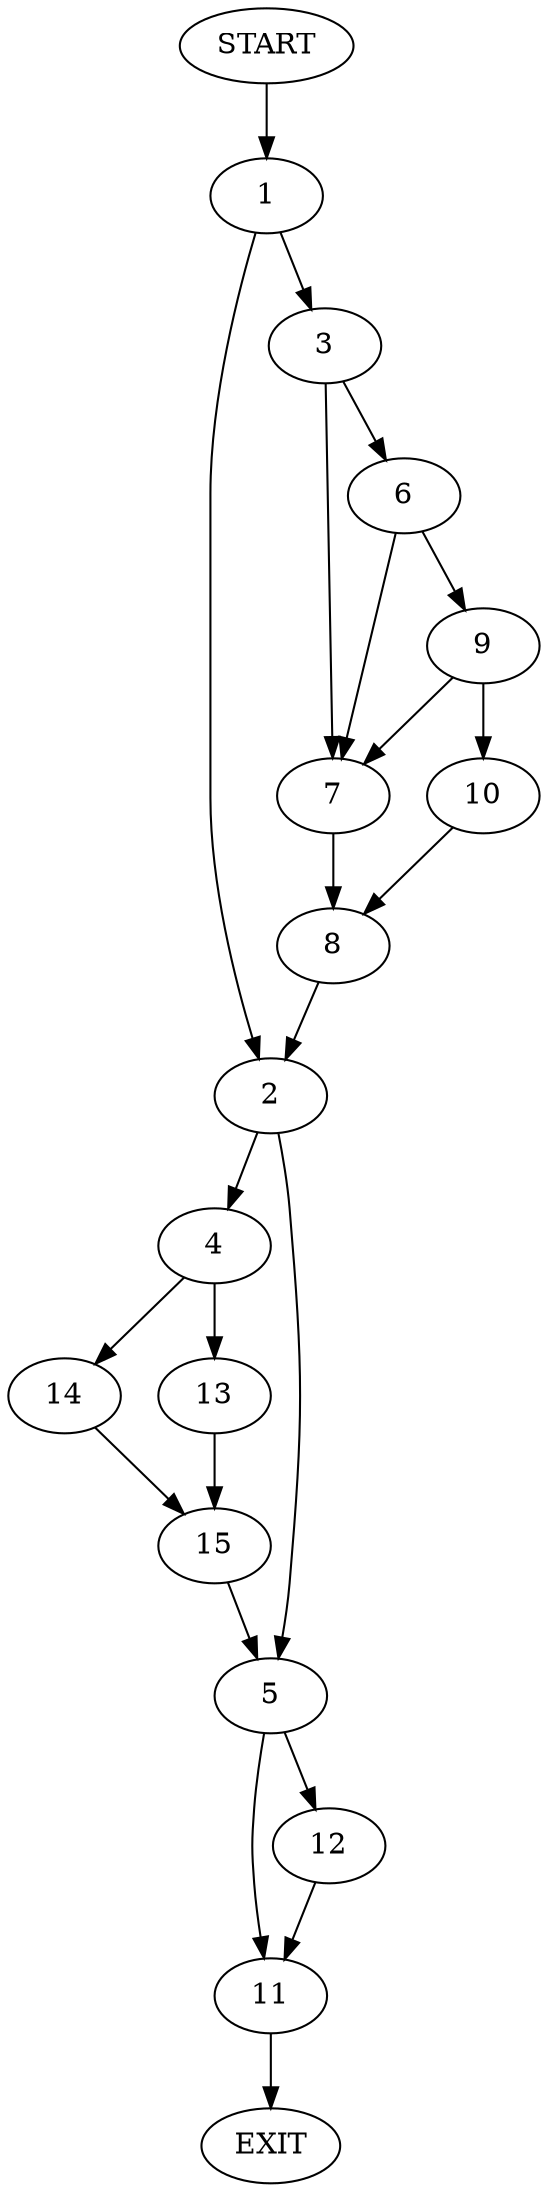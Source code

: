 digraph {
0 [label="START"];
1;
2;
3;
4;
5;
6;
7;
8;
9;
10;
11;
12;
13;
14;
15;
16 [label="EXIT"];
0 -> 1;
1 -> 2;
1 -> 3;
2 -> 4;
2 -> 5;
3 -> 6;
3 -> 7;
7 -> 8;
6 -> 9;
6 -> 7;
9 -> 7;
9 -> 10;
10 -> 8;
8 -> 2;
5 -> 11;
5 -> 12;
4 -> 13;
4 -> 14;
13 -> 15;
14 -> 15;
15 -> 5;
11 -> 16;
12 -> 11;
}